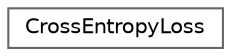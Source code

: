 digraph "Graphe hiérarchique des classes"
{
 // LATEX_PDF_SIZE
  bgcolor="transparent";
  edge [fontname=Helvetica,fontsize=10,labelfontname=Helvetica,labelfontsize=10];
  node [fontname=Helvetica,fontsize=10,shape=box,height=0.2,width=0.4];
  rankdir="LR";
  Node0 [id="Node000000",label="CrossEntropyLoss",height=0.2,width=0.4,color="grey40", fillcolor="white", style="filled",URL="$classCrossEntropyLoss.html",tooltip="Cross Entropy loss function."];
}
